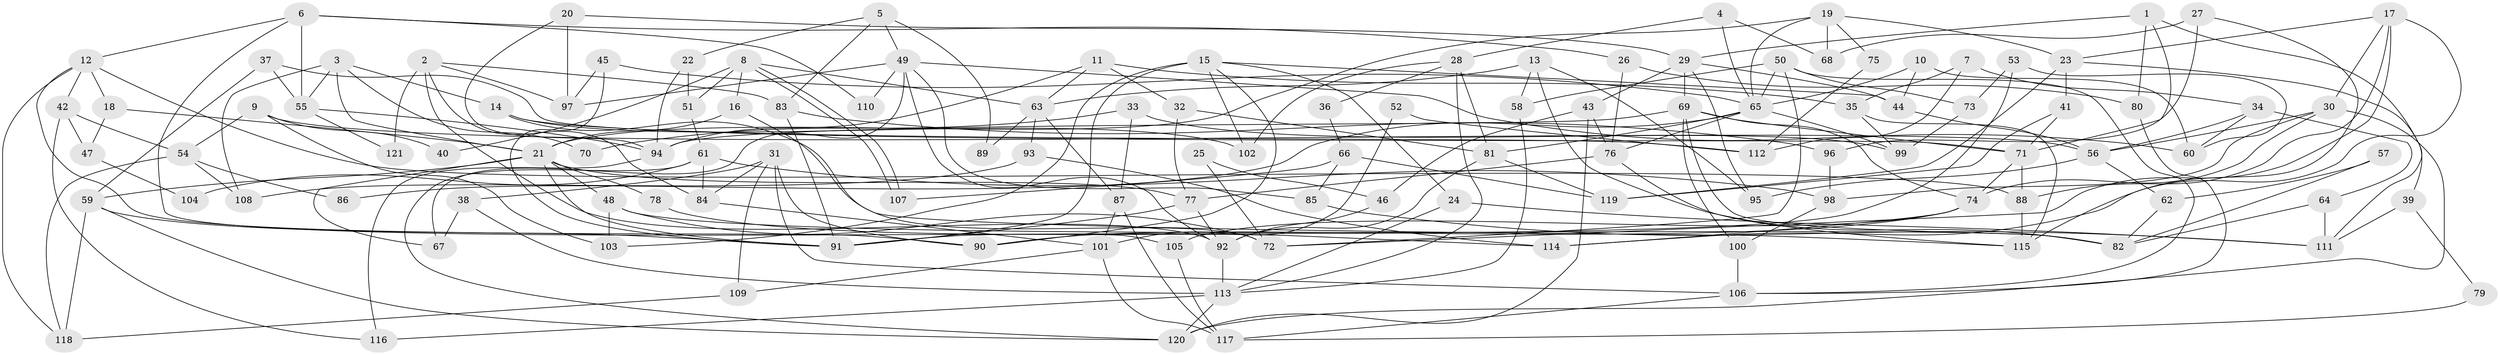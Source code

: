 // coarse degree distribution, {8: 0.0375, 7: 0.125, 5: 0.1625, 3: 0.225, 6: 0.125, 4: 0.1625, 10: 0.0125, 2: 0.1, 9: 0.0375, 12: 0.0125}
// Generated by graph-tools (version 1.1) at 2025/42/03/06/25 10:42:01]
// undirected, 121 vertices, 242 edges
graph export_dot {
graph [start="1"]
  node [color=gray90,style=filled];
  1;
  2;
  3;
  4;
  5;
  6;
  7;
  8;
  9;
  10;
  11;
  12;
  13;
  14;
  15;
  16;
  17;
  18;
  19;
  20;
  21;
  22;
  23;
  24;
  25;
  26;
  27;
  28;
  29;
  30;
  31;
  32;
  33;
  34;
  35;
  36;
  37;
  38;
  39;
  40;
  41;
  42;
  43;
  44;
  45;
  46;
  47;
  48;
  49;
  50;
  51;
  52;
  53;
  54;
  55;
  56;
  57;
  58;
  59;
  60;
  61;
  62;
  63;
  64;
  65;
  66;
  67;
  68;
  69;
  70;
  71;
  72;
  73;
  74;
  75;
  76;
  77;
  78;
  79;
  80;
  81;
  82;
  83;
  84;
  85;
  86;
  87;
  88;
  89;
  90;
  91;
  92;
  93;
  94;
  95;
  96;
  97;
  98;
  99;
  100;
  101;
  102;
  103;
  104;
  105;
  106;
  107;
  108;
  109;
  110;
  111;
  112;
  113;
  114;
  115;
  116;
  117;
  118;
  119;
  120;
  121;
  1 -- 29;
  1 -- 80;
  1 -- 71;
  1 -- 111;
  2 -- 97;
  2 -- 84;
  2 -- 83;
  2 -- 92;
  2 -- 121;
  3 -- 21;
  3 -- 55;
  3 -- 14;
  3 -- 70;
  3 -- 108;
  4 -- 28;
  4 -- 65;
  4 -- 68;
  5 -- 49;
  5 -- 83;
  5 -- 22;
  5 -- 89;
  6 -- 12;
  6 -- 55;
  6 -- 26;
  6 -- 105;
  6 -- 110;
  7 -- 34;
  7 -- 35;
  7 -- 112;
  8 -- 107;
  8 -- 107;
  8 -- 16;
  8 -- 40;
  8 -- 51;
  8 -- 63;
  9 -- 56;
  9 -- 103;
  9 -- 40;
  9 -- 54;
  10 -- 60;
  10 -- 65;
  10 -- 44;
  11 -- 94;
  11 -- 63;
  11 -- 32;
  11 -- 35;
  12 -- 88;
  12 -- 118;
  12 -- 18;
  12 -- 42;
  12 -- 90;
  13 -- 95;
  13 -- 82;
  13 -- 58;
  13 -- 63;
  14 -- 115;
  14 -- 102;
  14 -- 112;
  15 -- 90;
  15 -- 44;
  15 -- 24;
  15 -- 91;
  15 -- 102;
  15 -- 103;
  16 -- 21;
  16 -- 72;
  17 -- 23;
  17 -- 30;
  17 -- 72;
  17 -- 88;
  17 -- 114;
  18 -- 21;
  18 -- 47;
  19 -- 68;
  19 -- 65;
  19 -- 21;
  19 -- 23;
  19 -- 75;
  20 -- 94;
  20 -- 97;
  20 -- 29;
  21 -- 91;
  21 -- 48;
  21 -- 59;
  21 -- 67;
  21 -- 77;
  21 -- 78;
  22 -- 51;
  22 -- 94;
  23 -- 119;
  23 -- 39;
  23 -- 41;
  24 -- 113;
  24 -- 111;
  25 -- 72;
  25 -- 46;
  26 -- 76;
  26 -- 80;
  27 -- 96;
  27 -- 115;
  27 -- 68;
  28 -- 81;
  28 -- 102;
  28 -- 36;
  28 -- 113;
  29 -- 69;
  29 -- 43;
  29 -- 44;
  29 -- 95;
  30 -- 74;
  30 -- 56;
  30 -- 98;
  30 -- 120;
  31 -- 106;
  31 -- 84;
  31 -- 38;
  31 -- 90;
  31 -- 109;
  32 -- 77;
  32 -- 81;
  33 -- 87;
  33 -- 99;
  33 -- 70;
  34 -- 60;
  34 -- 64;
  34 -- 56;
  35 -- 115;
  35 -- 99;
  36 -- 66;
  37 -- 71;
  37 -- 59;
  37 -- 55;
  38 -- 113;
  38 -- 67;
  39 -- 111;
  39 -- 79;
  41 -- 71;
  41 -- 119;
  42 -- 116;
  42 -- 47;
  42 -- 54;
  43 -- 120;
  43 -- 46;
  43 -- 76;
  44 -- 56;
  45 -- 65;
  45 -- 91;
  45 -- 97;
  46 -- 92;
  47 -- 104;
  48 -- 72;
  48 -- 82;
  48 -- 103;
  49 -- 92;
  49 -- 67;
  49 -- 60;
  49 -- 85;
  49 -- 97;
  49 -- 110;
  50 -- 58;
  50 -- 65;
  50 -- 72;
  50 -- 73;
  50 -- 106;
  51 -- 61;
  52 -- 112;
  52 -- 101;
  53 -- 73;
  53 -- 91;
  53 -- 60;
  54 -- 86;
  54 -- 108;
  54 -- 118;
  55 -- 94;
  55 -- 121;
  56 -- 62;
  56 -- 95;
  57 -- 62;
  57 -- 82;
  58 -- 113;
  59 -- 120;
  59 -- 91;
  59 -- 118;
  61 -- 98;
  61 -- 120;
  61 -- 84;
  61 -- 104;
  62 -- 82;
  63 -- 87;
  63 -- 89;
  63 -- 93;
  64 -- 82;
  64 -- 111;
  65 -- 76;
  65 -- 81;
  65 -- 86;
  65 -- 99;
  66 -- 85;
  66 -- 119;
  66 -- 107;
  69 -- 71;
  69 -- 74;
  69 -- 82;
  69 -- 94;
  69 -- 100;
  71 -- 74;
  71 -- 88;
  73 -- 99;
  74 -- 90;
  74 -- 114;
  74 -- 105;
  75 -- 112;
  76 -- 77;
  76 -- 115;
  77 -- 91;
  77 -- 92;
  78 -- 114;
  79 -- 117;
  80 -- 106;
  81 -- 92;
  81 -- 119;
  83 -- 91;
  83 -- 96;
  84 -- 101;
  85 -- 111;
  87 -- 101;
  87 -- 117;
  88 -- 115;
  92 -- 113;
  93 -- 108;
  93 -- 114;
  94 -- 116;
  96 -- 98;
  98 -- 100;
  100 -- 106;
  101 -- 117;
  101 -- 109;
  105 -- 117;
  106 -- 117;
  109 -- 118;
  113 -- 116;
  113 -- 120;
}
